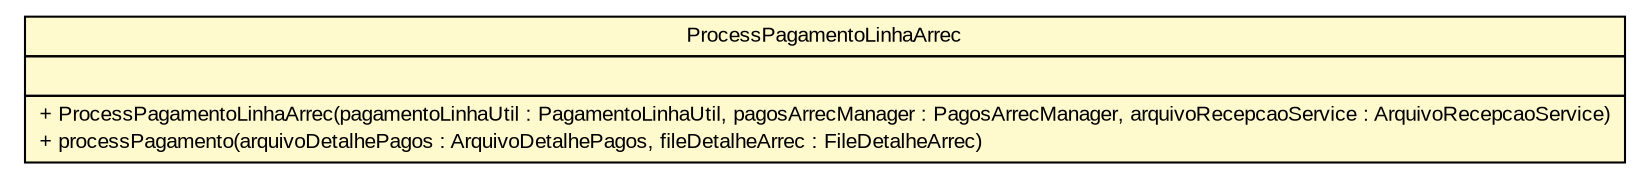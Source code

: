 #!/usr/local/bin/dot
#
# Class diagram 
# Generated by UMLGraph version R5_6 (http://www.umlgraph.org/)
#

digraph G {
	edge [fontname="arial",fontsize=10,labelfontname="arial",labelfontsize=10];
	node [fontname="arial",fontsize=10,shape=plaintext];
	nodesep=0.25;
	ranksep=0.5;
	// br.gov.to.sefaz.arr.processamento.process.content.arrecadacao.ProcessPagamentoLinhaArrec
	c657213 [label=<<table title="br.gov.to.sefaz.arr.processamento.process.content.arrecadacao.ProcessPagamentoLinhaArrec" border="0" cellborder="1" cellspacing="0" cellpadding="2" port="p" bgcolor="lemonChiffon" href="./ProcessPagamentoLinhaArrec.html">
		<tr><td><table border="0" cellspacing="0" cellpadding="1">
<tr><td align="center" balign="center"> ProcessPagamentoLinhaArrec </td></tr>
		</table></td></tr>
		<tr><td><table border="0" cellspacing="0" cellpadding="1">
<tr><td align="left" balign="left">  </td></tr>
		</table></td></tr>
		<tr><td><table border="0" cellspacing="0" cellpadding="1">
<tr><td align="left" balign="left"> + ProcessPagamentoLinhaArrec(pagamentoLinhaUtil : PagamentoLinhaUtil, pagosArrecManager : PagosArrecManager, arquivoRecepcaoService : ArquivoRecepcaoService) </td></tr>
<tr><td align="left" balign="left"> + processPagamento(arquivoDetalhePagos : ArquivoDetalhePagos, fileDetalheArrec : FileDetalheArrec) </td></tr>
		</table></td></tr>
		</table>>, URL="./ProcessPagamentoLinhaArrec.html", fontname="arial", fontcolor="black", fontsize=10.0];
}

